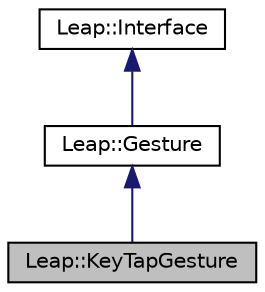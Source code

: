 digraph "Leap::KeyTapGesture"
{
  edge [fontname="Helvetica",fontsize="10",labelfontname="Helvetica",labelfontsize="10"];
  node [fontname="Helvetica",fontsize="10",shape=record];
  Node0 [label="Leap::KeyTapGesture",height=0.2,width=0.4,color="black", fillcolor="grey75", style="filled", fontcolor="black"];
  Node1 -> Node0 [dir="back",color="midnightblue",fontsize="10",style="solid"];
  Node1 [label="Leap::Gesture",height=0.2,width=0.4,color="black", fillcolor="white", style="filled",URL="$class_leap_1_1_gesture.html"];
  Node2 -> Node1 [dir="back",color="midnightblue",fontsize="10",style="solid"];
  Node2 [label="Leap::Interface",height=0.2,width=0.4,color="black", fillcolor="white", style="filled",URL="$class_leap_1_1_interface.html"];
}
